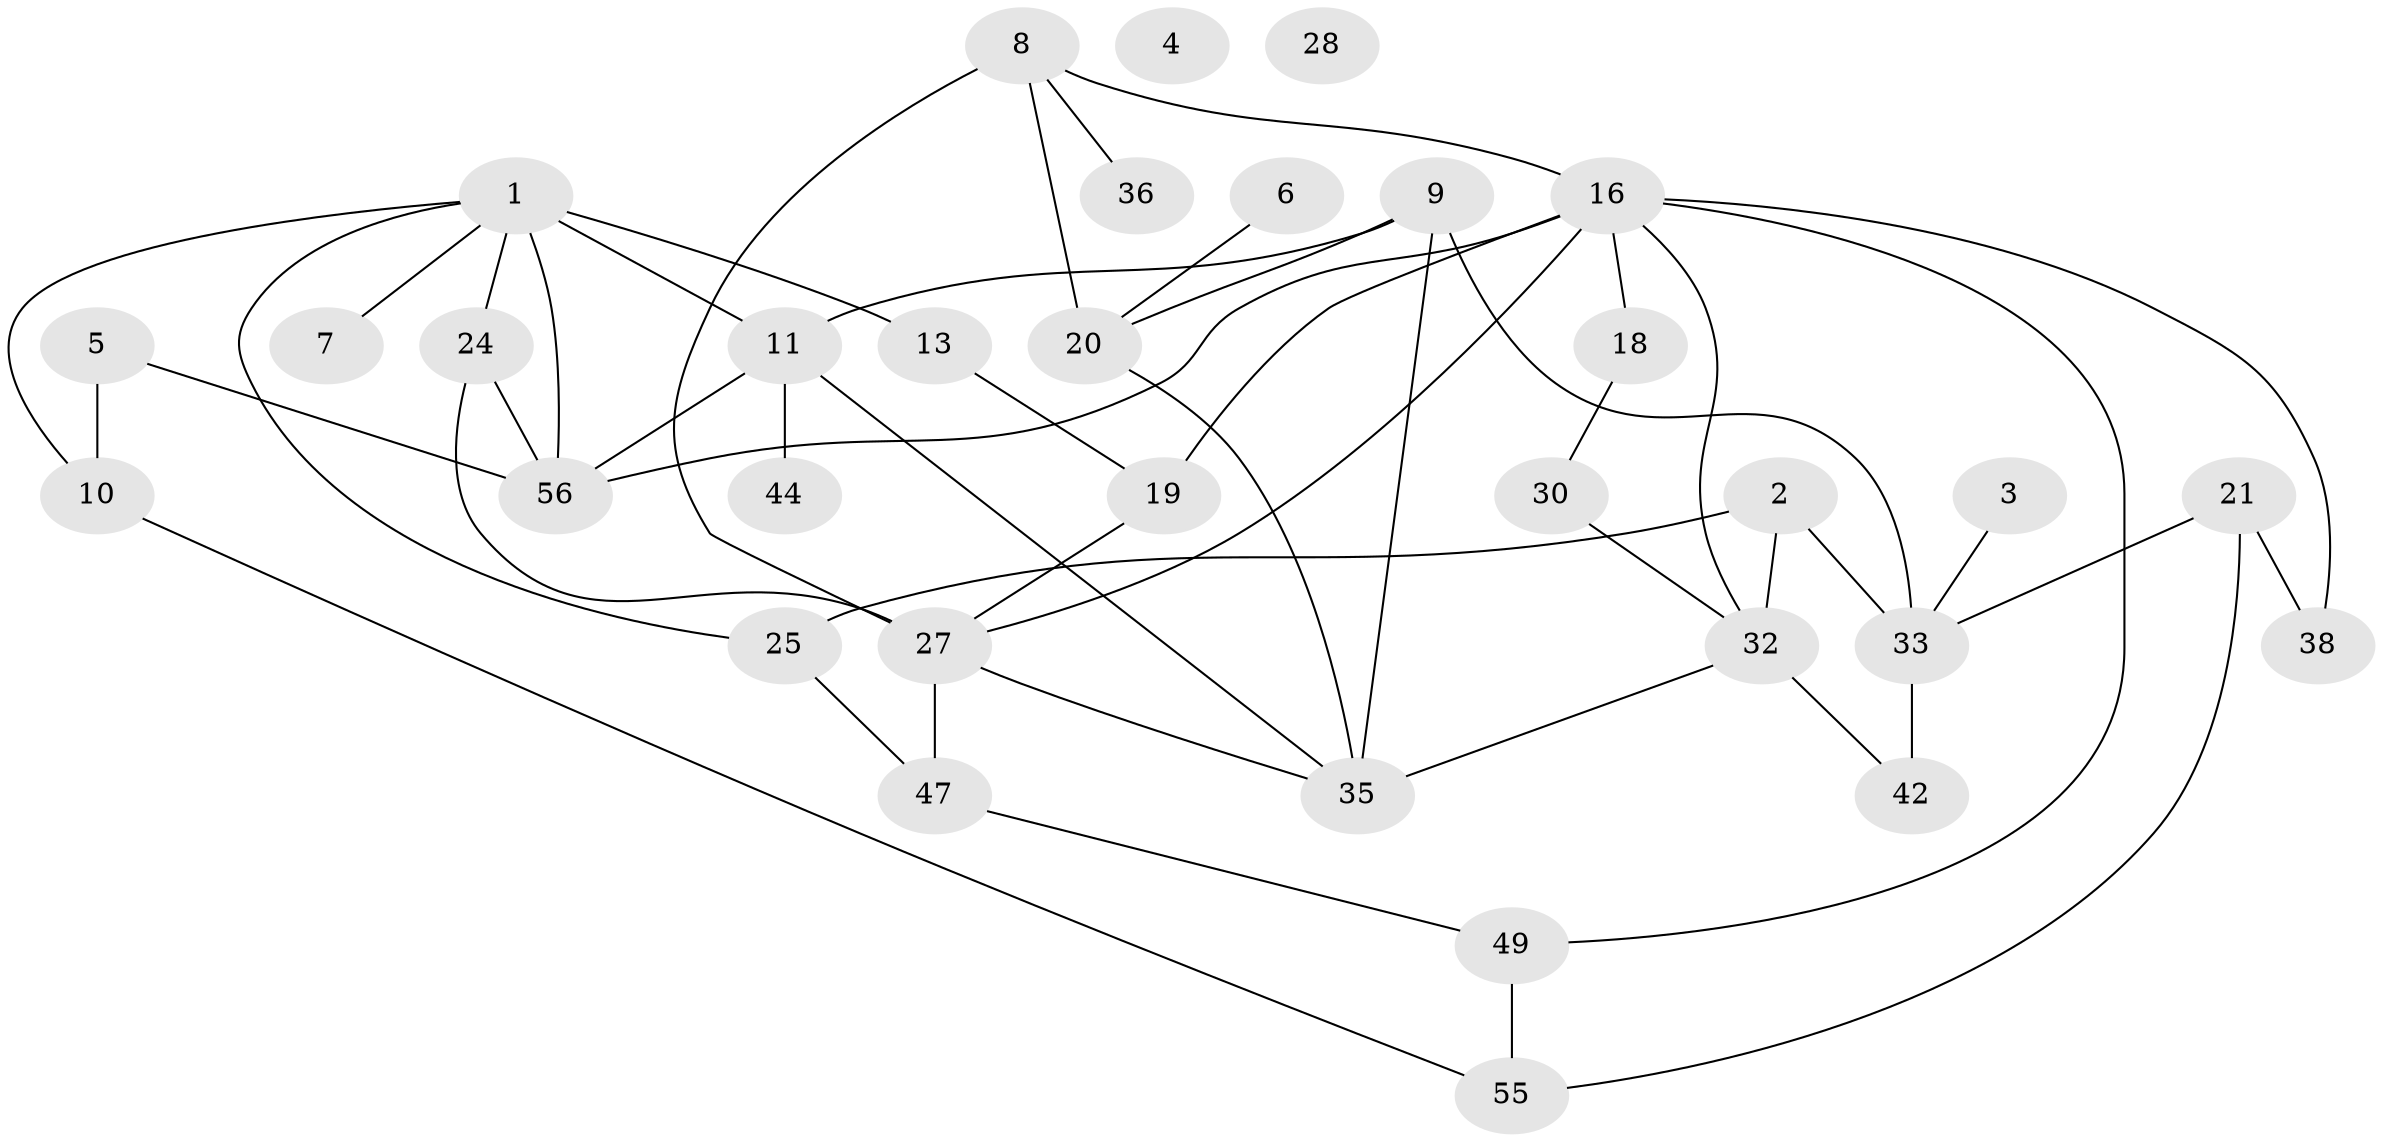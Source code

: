// original degree distribution, {7: 0.014925373134328358, 2: 0.1791044776119403, 1: 0.16417910447761194, 0: 0.029850746268656716, 3: 0.3880597014925373, 4: 0.13432835820895522, 5: 0.08955223880597014}
// Generated by graph-tools (version 1.1) at 2025/12/03/09/25 04:12:59]
// undirected, 33 vertices, 51 edges
graph export_dot {
graph [start="1"]
  node [color=gray90,style=filled];
  1 [super="+15"];
  2 [super="+57"];
  3;
  4;
  5 [super="+67"];
  6;
  7;
  8 [super="+14"];
  9 [super="+45+12"];
  10 [super="+46"];
  11 [super="+26"];
  13;
  16 [super="+17"];
  18 [super="+58"];
  19 [super="+59"];
  20 [super="+22"];
  21 [super="+23"];
  24 [super="+48"];
  25 [super="+29+41"];
  27 [super="+64+66"];
  28;
  30;
  32 [super="+54"];
  33 [super="+34"];
  35;
  36;
  38 [super="+50"];
  42 [super="+63+52"];
  44;
  47 [super="+62"];
  49;
  55;
  56;
  1 -- 24;
  1 -- 25;
  1 -- 56;
  1 -- 10;
  1 -- 13;
  1 -- 7;
  1 -- 11 [weight=2];
  2 -- 32 [weight=3];
  2 -- 33;
  2 -- 25;
  3 -- 33;
  5 -- 56;
  5 -- 10;
  6 -- 20;
  8 -- 20 [weight=2];
  8 -- 27;
  8 -- 36;
  8 -- 16;
  9 -- 20;
  9 -- 35;
  9 -- 33;
  9 -- 11;
  10 -- 55;
  11 -- 35;
  11 -- 56;
  11 -- 44;
  13 -- 19;
  16 -- 38;
  16 -- 18;
  16 -- 32;
  16 -- 49;
  16 -- 19;
  16 -- 56;
  16 -- 27;
  18 -- 30;
  19 -- 27;
  20 -- 35;
  21 -- 38 [weight=2];
  21 -- 33;
  21 -- 55;
  24 -- 56;
  24 -- 27;
  25 -- 47;
  27 -- 35;
  27 -- 47;
  30 -- 32;
  32 -- 35;
  32 -- 42;
  33 -- 42 [weight=2];
  47 -- 49;
  49 -- 55;
}
